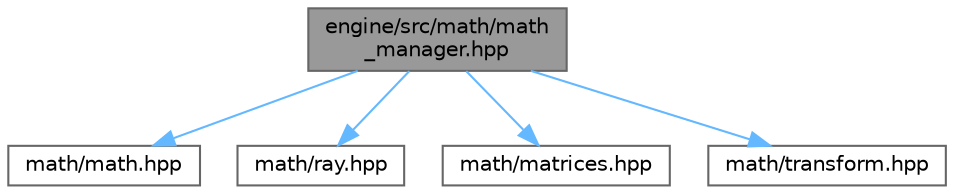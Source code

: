 digraph "engine/src/math/math_manager.hpp"
{
 // LATEX_PDF_SIZE
  bgcolor="transparent";
  edge [fontname=Helvetica,fontsize=10,labelfontname=Helvetica,labelfontsize=10];
  node [fontname=Helvetica,fontsize=10,shape=box,height=0.2,width=0.4];
  Node1 [id="Node000001",label="engine/src/math/math\l_manager.hpp",height=0.2,width=0.4,color="gray40", fillcolor="grey60", style="filled", fontcolor="black",tooltip=" "];
  Node1 -> Node2 [id="edge9_Node000001_Node000002",color="steelblue1",style="solid",tooltip=" "];
  Node2 [id="Node000002",label="math/math.hpp",height=0.2,width=0.4,color="grey40", fillcolor="white", style="filled",URL="$math_8hpp.html",tooltip=" "];
  Node1 -> Node3 [id="edge10_Node000001_Node000003",color="steelblue1",style="solid",tooltip=" "];
  Node3 [id="Node000003",label="math/ray.hpp",height=0.2,width=0.4,color="grey40", fillcolor="white", style="filled",URL="$ray_8hpp.html",tooltip=" "];
  Node1 -> Node4 [id="edge11_Node000001_Node000004",color="steelblue1",style="solid",tooltip=" "];
  Node4 [id="Node000004",label="math/matrices.hpp",height=0.2,width=0.4,color="grey40", fillcolor="white", style="filled",URL="$matrices_8hpp.html",tooltip=" "];
  Node1 -> Node5 [id="edge12_Node000001_Node000005",color="steelblue1",style="solid",tooltip=" "];
  Node5 [id="Node000005",label="math/transform.hpp",height=0.2,width=0.4,color="grey40", fillcolor="white", style="filled",URL="$transform_8hpp.html",tooltip=" "];
}
